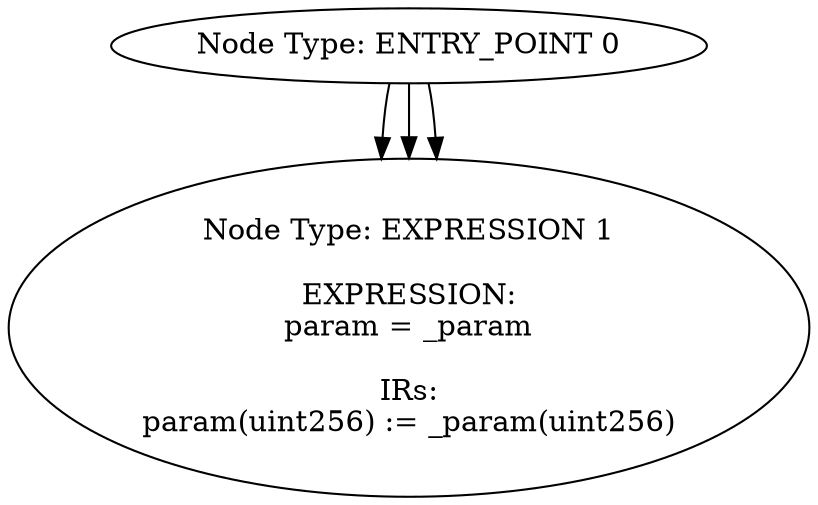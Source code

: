 digraph CFG {
0[label="Node Type: ENTRY_POINT 0
"];
0->1;
1[label="Node Type: EXPRESSION 1

EXPRESSION:
param = 0

IRs:
param(uint256) := 0(uint256)"];
0[label="Node Type: ENTRY_POINT 0
"];
0->1;
1[label="Node Type: EXPRESSION 1

EXPRESSION:
assert(bool)(param > 0)

IRs:
TMP_0(bool) = param > 0
TMP_1(None) = SOLIDITY_CALL assert(bool)(TMP_0)"];
0[label="Node Type: ENTRY_POINT 0
"];
0->1;
1[label="Node Type: EXPRESSION 1

EXPRESSION:
param = _param

IRs:
param(uint256) := _param(uint256)"];
}
